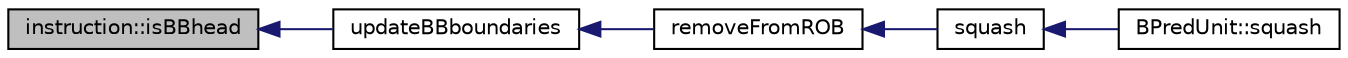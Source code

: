 digraph G
{
  edge [fontname="Helvetica",fontsize="10",labelfontname="Helvetica",labelfontsize="10"];
  node [fontname="Helvetica",fontsize="10",shape=record];
  rankdir=LR;
  Node1 [label="instruction::isBBhead",height=0.2,width=0.4,color="black", fillcolor="grey75", style="filled" fontcolor="black"];
  Node1 -> Node2 [dir=back,color="midnightblue",fontsize="10",style="solid",fontname="Helvetica"];
  Node2 [label="updateBBboundaries",height=0.2,width=0.4,color="black", fillcolor="white", style="filled",URL="$bkEnd_8cpp.html#a3d96f03b51c73d69d52d695fc3b67751"];
  Node2 -> Node3 [dir=back,color="midnightblue",fontsize="10",style="solid",fontname="Helvetica"];
  Node3 [label="removeFromROB",height=0.2,width=0.4,color="black", fillcolor="white", style="filled",URL="$bkEnd_8cpp.html#a30b10d56e06d16f688d896f71bb5ea58"];
  Node3 -> Node4 [dir=back,color="midnightblue",fontsize="10",style="solid",fontname="Helvetica"];
  Node4 [label="squash",height=0.2,width=0.4,color="black", fillcolor="white", style="filled",URL="$bkEnd_8cpp.html#ab66b103fb7f2942ca9fd5379cf47893f"];
  Node4 -> Node5 [dir=back,color="midnightblue",fontsize="10",style="solid",fontname="Helvetica"];
  Node5 [label="BPredUnit::squash",height=0.2,width=0.4,color="black", fillcolor="white", style="filled",URL="$classBPredUnit.html#a78e6f48f8a11db90daab850527d48aa7"];
}
